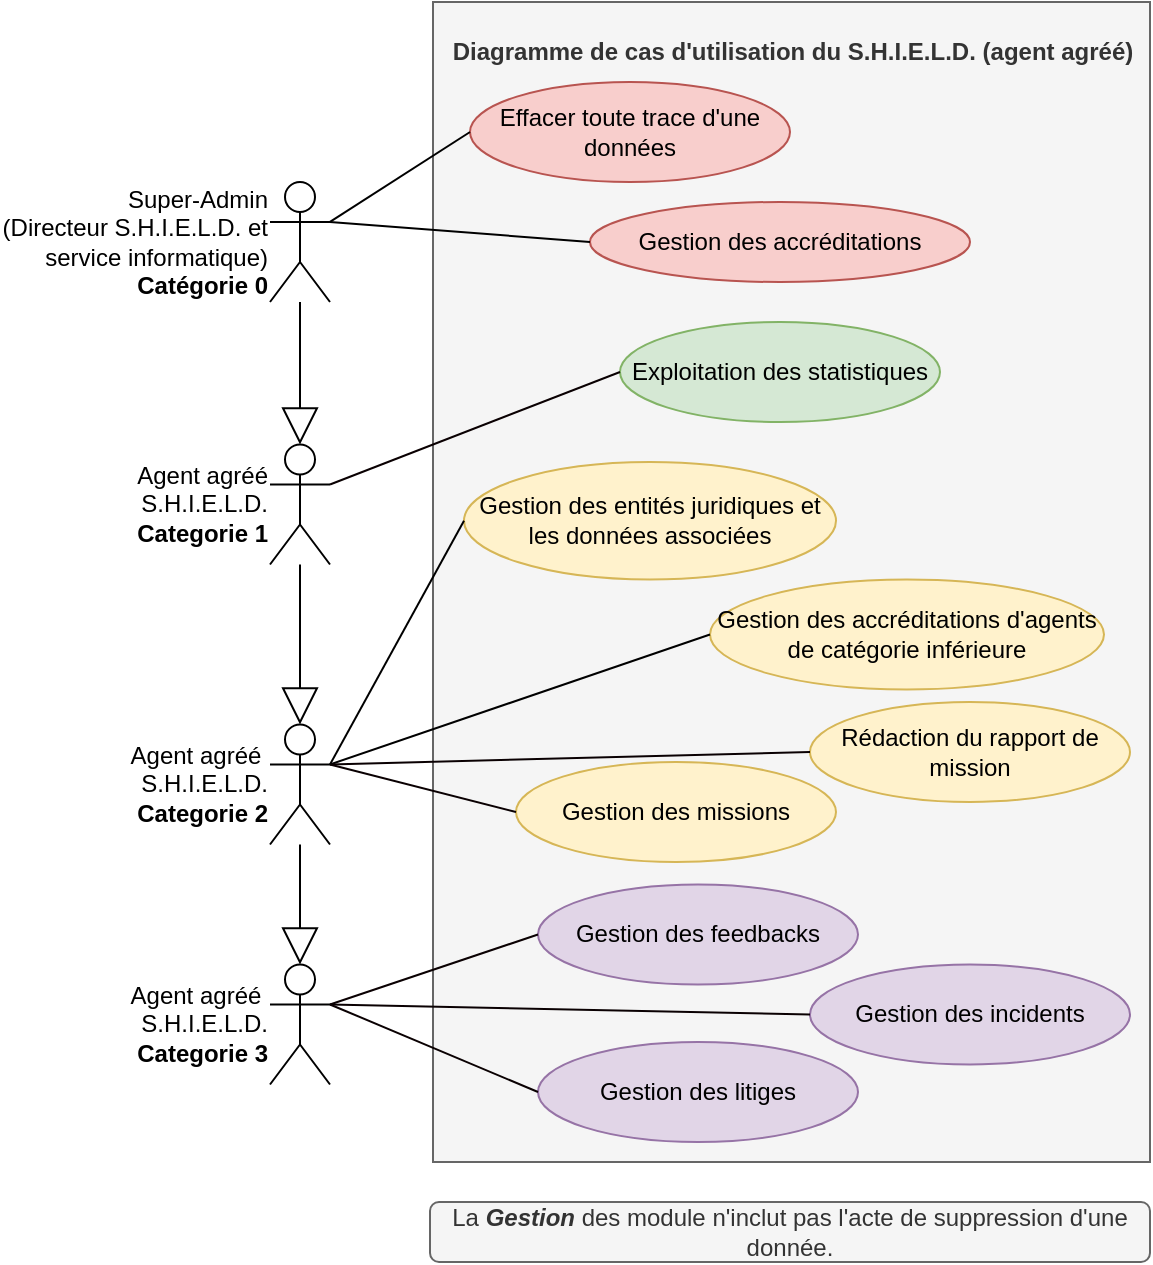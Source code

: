 <mxfile version="14.1.8" type="device"><diagram id="wk11NOPjIedyX6vUJzFq" name="Page-1"><mxGraphModel dx="593" dy="665" grid="0" gridSize="10" guides="1" tooltips="1" connect="1" arrows="1" fold="1" page="1" pageScale="1" pageWidth="827" pageHeight="1169" math="0" shadow="0"><root><mxCell id="0"/><mxCell id="1" parent="0"/><mxCell id="_q3AAJssdalWWh7pRSW1-19" value="&lt;p style=&quot;margin: 0px ; margin-top: 4px ; text-align: center&quot;&gt;&lt;br&gt;&lt;b&gt;Diagramme de cas d'utilisation du S.H.I.E.L.D. (agent agréé)&lt;/b&gt;&lt;/p&gt;" style="verticalAlign=top;align=left;overflow=fill;fontSize=12;fontFamily=Helvetica;html=1;fillColor=#f5f5f5;strokeColor=#666666;fontColor=#333333;" parent="1" vertex="1"><mxGeometry x="281.5" y="80" width="358.5" height="580" as="geometry"/></mxCell><mxCell id="_q3AAJssdalWWh7pRSW1-3" value="Gestion des accréditations d'agents de catégorie inférieure" style="ellipse;whiteSpace=wrap;html=1;fillColor=#fff2cc;strokeColor=#d6b656;" parent="1" vertex="1"><mxGeometry x="420" y="368.75" width="197" height="55" as="geometry"/></mxCell><mxCell id="_q3AAJssdalWWh7pRSW1-5" value="Agent agréé &lt;br&gt;S.H.I.E.L.D.&lt;br&gt;&lt;b&gt;Categorie 1&lt;/b&gt;" style="shape=umlActor;verticalLabelPosition=middle;verticalAlign=middle;html=1;labelPosition=left;align=right;" parent="1" vertex="1"><mxGeometry x="200" y="301.25" width="30" height="60" as="geometry"/></mxCell><mxCell id="_q3AAJssdalWWh7pRSW1-6" value="Super-Admin&lt;br&gt;(Directeur S.H.I.E.L.D. et &lt;br&gt;service informatique)&lt;br&gt;&lt;b&gt;Catégorie 0&lt;/b&gt;" style="shape=umlActor;verticalLabelPosition=middle;verticalAlign=middle;html=1;align=right;labelPosition=left;" parent="1" vertex="1"><mxGeometry x="200" y="170" width="30" height="60" as="geometry"/></mxCell><mxCell id="lhNN7_39xSl6v5VgQBzw-1" value="" style="endArrow=none;html=1;entryX=0;entryY=0.5;entryDx=0;entryDy=0;exitX=1;exitY=0.333;exitDx=0;exitDy=0;exitPerimeter=0;" parent="1" source="lhNN7_39xSl6v5VgQBzw-19" target="_q3AAJssdalWWh7pRSW1-3" edge="1"><mxGeometry width="50" height="50" relative="1" as="geometry"><mxPoint x="430" y="290" as="sourcePoint"/><mxPoint x="480" y="240" as="targetPoint"/></mxGeometry></mxCell><mxCell id="lhNN7_39xSl6v5VgQBzw-6" value="Effacer toute trace d'une données" style="ellipse;whiteSpace=wrap;html=1;fillColor=#f8cecc;strokeColor=#b85450;" parent="1" vertex="1"><mxGeometry x="300" y="120" width="160" height="50" as="geometry"/></mxCell><mxCell id="lhNN7_39xSl6v5VgQBzw-7" value="" style="endArrow=none;html=1;entryX=1;entryY=0.333;entryDx=0;entryDy=0;entryPerimeter=0;exitX=0;exitY=0.5;exitDx=0;exitDy=0;" parent="1" source="lhNN7_39xSl6v5VgQBzw-6" target="_q3AAJssdalWWh7pRSW1-6" edge="1"><mxGeometry width="50" height="50" relative="1" as="geometry"><mxPoint x="430" y="190" as="sourcePoint"/><mxPoint x="200" y="170" as="targetPoint"/></mxGeometry></mxCell><mxCell id="lhNN7_39xSl6v5VgQBzw-12" value="" style="endArrow=block;endSize=16;endFill=0;html=1;entryX=0.5;entryY=0;entryDx=0;entryDy=0;entryPerimeter=0;" parent="1" source="_q3AAJssdalWWh7pRSW1-6" target="_q3AAJssdalWWh7pRSW1-5" edge="1"><mxGeometry width="160" relative="1" as="geometry"><mxPoint x="215" y="263.75" as="sourcePoint"/><mxPoint x="215" y="263.75" as="targetPoint"/></mxGeometry></mxCell><mxCell id="lhNN7_39xSl6v5VgQBzw-14" value="Gestion des incidents" style="ellipse;whiteSpace=wrap;html=1;fillColor=#e1d5e7;strokeColor=#9673a6;" parent="1" vertex="1"><mxGeometry x="470" y="561.25" width="160" height="50" as="geometry"/></mxCell><mxCell id="lhNN7_39xSl6v5VgQBzw-15" value="Gestion des missions" style="ellipse;whiteSpace=wrap;html=1;fillColor=#fff2cc;strokeColor=#d6b656;" parent="1" vertex="1"><mxGeometry x="323" y="460" width="160" height="50" as="geometry"/></mxCell><mxCell id="lhNN7_39xSl6v5VgQBzw-16" value="" style="endArrow=none;html=1;entryX=0;entryY=0.5;entryDx=0;entryDy=0;exitX=1;exitY=0.333;exitDx=0;exitDy=0;exitPerimeter=0;strokeColor=#0A0002;" parent="1" source="lhNN7_39xSl6v5VgQBzw-22" target="lhNN7_39xSl6v5VgQBzw-14" edge="1"><mxGeometry width="50" height="50" relative="1" as="geometry"><mxPoint x="350" y="380" as="sourcePoint"/><mxPoint x="400" y="330" as="targetPoint"/></mxGeometry></mxCell><mxCell id="lhNN7_39xSl6v5VgQBzw-17" value="" style="endArrow=none;html=1;entryX=0;entryY=0.5;entryDx=0;entryDy=0;strokeColor=#0A0002;exitX=1;exitY=0.333;exitDx=0;exitDy=0;exitPerimeter=0;" parent="1" source="lhNN7_39xSl6v5VgQBzw-19" target="lhNN7_39xSl6v5VgQBzw-15" edge="1"><mxGeometry width="50" height="50" relative="1" as="geometry"><mxPoint x="210" y="360" as="sourcePoint"/><mxPoint x="400" y="330" as="targetPoint"/></mxGeometry></mxCell><mxCell id="lhNN7_39xSl6v5VgQBzw-18" value="Rédaction du rapport de mission" style="ellipse;whiteSpace=wrap;html=1;fillColor=#fff2cc;strokeColor=#d6b656;" parent="1" vertex="1"><mxGeometry x="470" y="430" width="160" height="50" as="geometry"/></mxCell><mxCell id="lhNN7_39xSl6v5VgQBzw-19" value="Agent agréé&amp;nbsp;&lt;br&gt;S.H.I.E.L.D.&lt;br&gt;&lt;b&gt;Categorie 2&lt;/b&gt;" style="shape=umlActor;verticalLabelPosition=middle;verticalAlign=middle;html=1;labelPosition=left;align=right;" parent="1" vertex="1"><mxGeometry x="200" y="441.25" width="30" height="60" as="geometry"/></mxCell><mxCell id="lhNN7_39xSl6v5VgQBzw-20" value="" style="endArrow=none;html=1;strokeColor=#0A0002;entryX=0;entryY=0.5;entryDx=0;entryDy=0;exitX=1;exitY=0.333;exitDx=0;exitDy=0;exitPerimeter=0;" parent="1" source="lhNN7_39xSl6v5VgQBzw-19" target="lhNN7_39xSl6v5VgQBzw-18" edge="1"><mxGeometry width="50" height="50" relative="1" as="geometry"><mxPoint x="380" y="390" as="sourcePoint"/><mxPoint x="430" y="340" as="targetPoint"/></mxGeometry></mxCell><mxCell id="lhNN7_39xSl6v5VgQBzw-21" value="" style="endArrow=block;endSize=16;endFill=0;html=1;entryX=0.5;entryY=0;entryDx=0;entryDy=0;entryPerimeter=0;" parent="1" source="_q3AAJssdalWWh7pRSW1-5" target="lhNN7_39xSl6v5VgQBzw-19" edge="1"><mxGeometry width="160" relative="1" as="geometry"><mxPoint x="215" y="401.25" as="sourcePoint"/><mxPoint x="229.31" y="493.75" as="targetPoint"/></mxGeometry></mxCell><mxCell id="lhNN7_39xSl6v5VgQBzw-22" value="Agent agréé&amp;nbsp;&lt;br&gt;S.H.I.E.L.D.&lt;br&gt;&lt;b&gt;Categorie 3&lt;/b&gt;" style="shape=umlActor;verticalLabelPosition=middle;verticalAlign=middle;html=1;labelPosition=left;align=right;" parent="1" vertex="1"><mxGeometry x="200" y="561.25" width="30" height="60" as="geometry"/></mxCell><mxCell id="lhNN7_39xSl6v5VgQBzw-23" value="" style="endArrow=block;endSize=16;endFill=0;html=1;entryX=0.5;entryY=0;entryDx=0;entryDy=0;entryPerimeter=0;" parent="1" source="lhNN7_39xSl6v5VgQBzw-19" target="lhNN7_39xSl6v5VgQBzw-22" edge="1"><mxGeometry width="160" relative="1" as="geometry"><mxPoint x="214.66" y="521.25" as="sourcePoint"/><mxPoint x="214.66" y="561.25" as="targetPoint"/></mxGeometry></mxCell><mxCell id="lhNN7_39xSl6v5VgQBzw-26" value="Gestion des litiges" style="ellipse;whiteSpace=wrap;html=1;fillColor=#e1d5e7;strokeColor=#9673a6;" parent="1" vertex="1"><mxGeometry x="334" y="600" width="160" height="50" as="geometry"/></mxCell><mxCell id="lhNN7_39xSl6v5VgQBzw-29" value="" style="endArrow=none;html=1;strokeColor=#0A0002;entryX=0;entryY=0.5;entryDx=0;entryDy=0;exitX=1;exitY=0.333;exitDx=0;exitDy=0;exitPerimeter=0;" parent="1" source="lhNN7_39xSl6v5VgQBzw-22" target="lhNN7_39xSl6v5VgQBzw-26" edge="1"><mxGeometry width="50" height="50" relative="1" as="geometry"><mxPoint x="450" y="340" as="sourcePoint"/><mxPoint x="500" y="290" as="targetPoint"/></mxGeometry></mxCell><mxCell id="lhNN7_39xSl6v5VgQBzw-30" value="Gestion des feedbacks" style="ellipse;whiteSpace=wrap;html=1;fillColor=#e1d5e7;strokeColor=#9673a6;" parent="1" vertex="1"><mxGeometry x="334" y="521.25" width="160" height="50" as="geometry"/></mxCell><mxCell id="lhNN7_39xSl6v5VgQBzw-31" value="" style="endArrow=none;html=1;strokeColor=#0A0002;entryX=0;entryY=0.5;entryDx=0;entryDy=0;exitX=1;exitY=0.333;exitDx=0;exitDy=0;exitPerimeter=0;" parent="1" source="lhNN7_39xSl6v5VgQBzw-22" target="lhNN7_39xSl6v5VgQBzw-30" edge="1"><mxGeometry width="50" height="50" relative="1" as="geometry"><mxPoint x="300" y="440" as="sourcePoint"/><mxPoint x="350" y="390" as="targetPoint"/></mxGeometry></mxCell><mxCell id="lhNN7_39xSl6v5VgQBzw-35" value="Exploitation des statistiques" style="ellipse;whiteSpace=wrap;html=1;fillColor=#d5e8d4;strokeColor=#82b366;" parent="1" vertex="1"><mxGeometry x="375" y="240" width="160" height="50" as="geometry"/></mxCell><mxCell id="lhNN7_39xSl6v5VgQBzw-36" value="" style="endArrow=none;html=1;strokeColor=#0A0002;entryX=0;entryY=0.5;entryDx=0;entryDy=0;exitX=1;exitY=0.333;exitDx=0;exitDy=0;exitPerimeter=0;" parent="1" source="_q3AAJssdalWWh7pRSW1-5" target="lhNN7_39xSl6v5VgQBzw-35" edge="1"><mxGeometry width="50" height="50" relative="1" as="geometry"><mxPoint x="430" y="440" as="sourcePoint"/><mxPoint x="480" y="390" as="targetPoint"/></mxGeometry></mxCell><mxCell id="ee0gXbhQxL_UNDExd7vB-6" value="Gestion des accréditations" style="ellipse;whiteSpace=wrap;html=1;fillColor=#f8cecc;strokeColor=#b85450;" parent="1" vertex="1"><mxGeometry x="360" y="180" width="190" height="40" as="geometry"/></mxCell><mxCell id="ee0gXbhQxL_UNDExd7vB-7" value="" style="endArrow=none;html=1;entryX=0;entryY=0.5;entryDx=0;entryDy=0;exitX=1;exitY=0.333;exitDx=0;exitDy=0;exitPerimeter=0;" parent="1" source="_q3AAJssdalWWh7pRSW1-6" target="ee0gXbhQxL_UNDExd7vB-6" edge="1"><mxGeometry width="50" height="50" relative="1" as="geometry"><mxPoint x="380" y="360" as="sourcePoint"/><mxPoint x="430" y="310" as="targetPoint"/></mxGeometry></mxCell><mxCell id="ee0gXbhQxL_UNDExd7vB-8" value="Gestion des entités juridiques et les données associées" style="ellipse;whiteSpace=wrap;html=1;fillColor=#fff2cc;strokeColor=#d6b656;" parent="1" vertex="1"><mxGeometry x="297" y="310" width="186" height="58.75" as="geometry"/></mxCell><mxCell id="ee0gXbhQxL_UNDExd7vB-9" value="" style="endArrow=none;html=1;entryX=0;entryY=0.5;entryDx=0;entryDy=0;exitX=1;exitY=0.333;exitDx=0;exitDy=0;exitPerimeter=0;" parent="1" source="lhNN7_39xSl6v5VgQBzw-19" target="ee0gXbhQxL_UNDExd7vB-8" edge="1"><mxGeometry width="50" height="50" relative="1" as="geometry"><mxPoint x="370" y="360" as="sourcePoint"/><mxPoint x="420" y="310" as="targetPoint"/></mxGeometry></mxCell><mxCell id="xZ76LhZI8A_3xMme-4U0-1" value="La &lt;b&gt;&lt;i&gt;Gestion&lt;/i&gt;&lt;/b&gt; des module n'inclut pas l'acte de suppression d'une donnée." style="whiteSpace=wrap;html=1;rounded=1;fillColor=#f5f5f5;strokeColor=#666666;fontColor=#333333;" parent="1" vertex="1"><mxGeometry x="280" y="680" width="360" height="30" as="geometry"/></mxCell></root></mxGraphModel></diagram></mxfile>